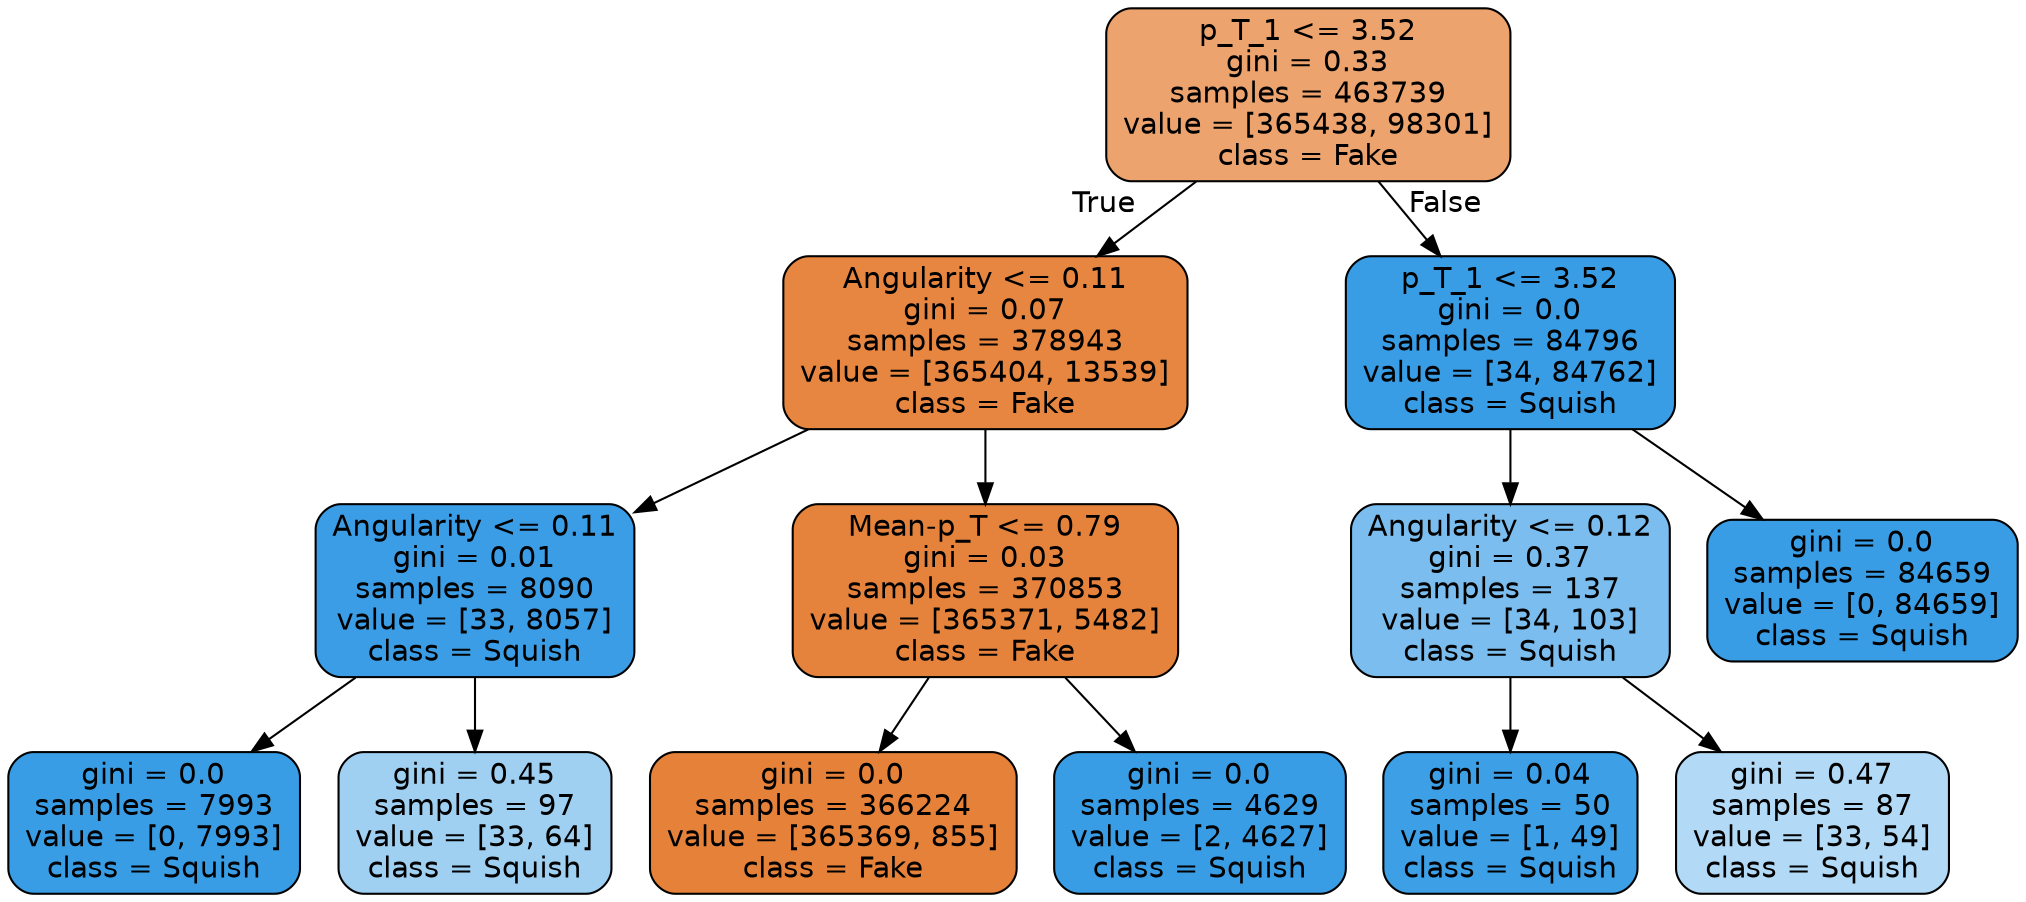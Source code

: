 digraph Tree {
node [shape=box, style="filled, rounded", color="black", fontname=helvetica] ;
edge [fontname=helvetica] ;
0 [label="p_T_1 <= 3.52\ngini = 0.33\nsamples = 463739\nvalue = [365438, 98301]\nclass = Fake", fillcolor="#eca36e"] ;
1 [label="Angularity <= 0.11\ngini = 0.07\nsamples = 378943\nvalue = [365404, 13539]\nclass = Fake", fillcolor="#e68640"] ;
0 -> 1 [labeldistance=2.5, labelangle=45, headlabel="True"] ;
2 [label="Angularity <= 0.11\ngini = 0.01\nsamples = 8090\nvalue = [33, 8057]\nclass = Squish", fillcolor="#3a9de5"] ;
1 -> 2 ;
3 [label="gini = 0.0\nsamples = 7993\nvalue = [0, 7993]\nclass = Squish", fillcolor="#399de5"] ;
2 -> 3 ;
4 [label="gini = 0.45\nsamples = 97\nvalue = [33, 64]\nclass = Squish", fillcolor="#9fd0f2"] ;
2 -> 4 ;
5 [label="Mean-p_T <= 0.79\ngini = 0.03\nsamples = 370853\nvalue = [365371, 5482]\nclass = Fake", fillcolor="#e5833c"] ;
1 -> 5 ;
6 [label="gini = 0.0\nsamples = 366224\nvalue = [365369, 855]\nclass = Fake", fillcolor="#e58139"] ;
5 -> 6 ;
7 [label="gini = 0.0\nsamples = 4629\nvalue = [2, 4627]\nclass = Squish", fillcolor="#399de5"] ;
5 -> 7 ;
8 [label="p_T_1 <= 3.52\ngini = 0.0\nsamples = 84796\nvalue = [34, 84762]\nclass = Squish", fillcolor="#399de5"] ;
0 -> 8 [labeldistance=2.5, labelangle=-45, headlabel="False"] ;
9 [label="Angularity <= 0.12\ngini = 0.37\nsamples = 137\nvalue = [34, 103]\nclass = Squish", fillcolor="#7abdee"] ;
8 -> 9 ;
10 [label="gini = 0.04\nsamples = 50\nvalue = [1, 49]\nclass = Squish", fillcolor="#3d9fe6"] ;
9 -> 10 ;
11 [label="gini = 0.47\nsamples = 87\nvalue = [33, 54]\nclass = Squish", fillcolor="#b2d9f5"] ;
9 -> 11 ;
12 [label="gini = 0.0\nsamples = 84659\nvalue = [0, 84659]\nclass = Squish", fillcolor="#399de5"] ;
8 -> 12 ;
}